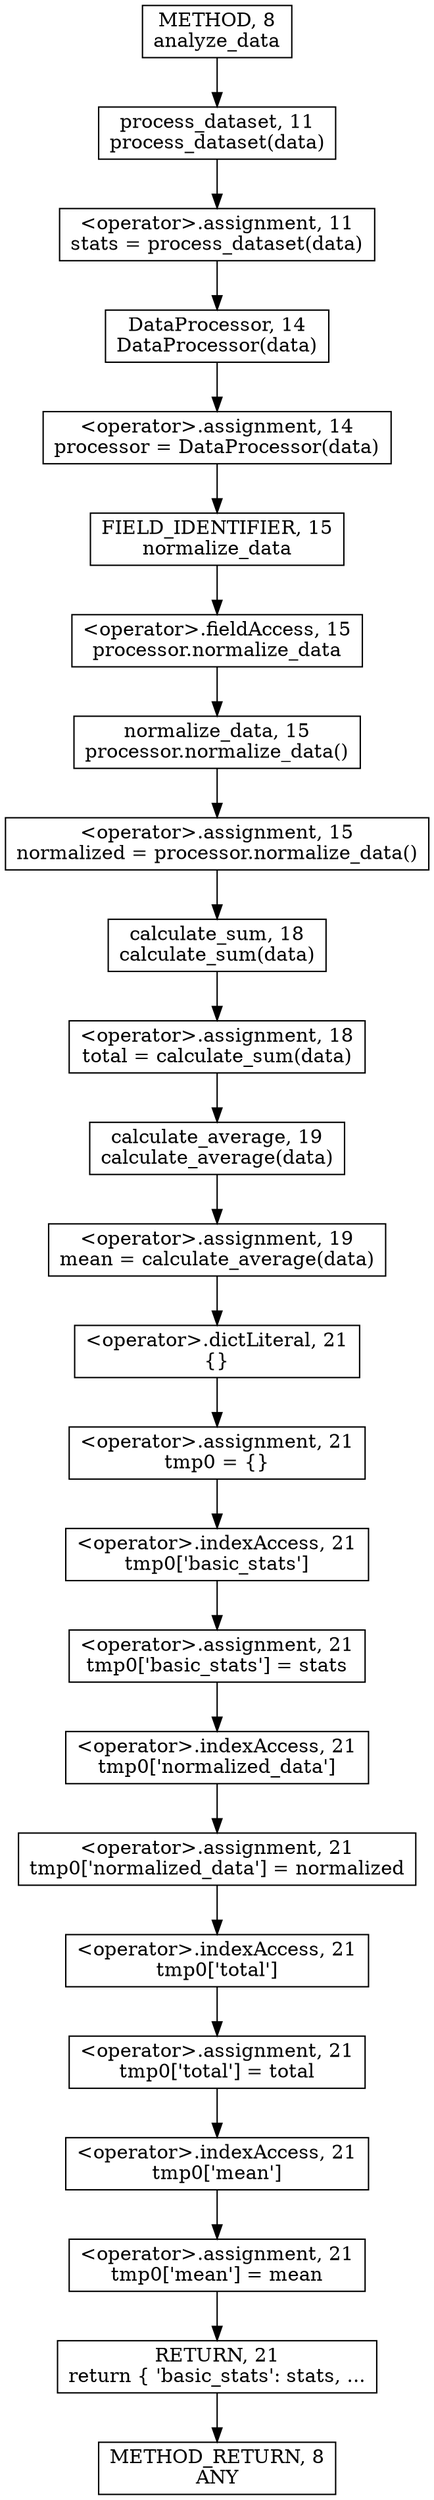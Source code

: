 digraph "analyze_data" {  
node [shape="rect"];  
"30064771083" [label = <&lt;operator&gt;.assignment, 11<BR/>stats = process_dataset(data)> ]
"30064771085" [label = <&lt;operator&gt;.assignment, 14<BR/>processor = DataProcessor(data)> ]
"30064771088" [label = <&lt;operator&gt;.assignment, 15<BR/>normalized = processor.normalize_data()> ]
"30064771090" [label = <&lt;operator&gt;.assignment, 18<BR/>total = calculate_sum(data)> ]
"30064771092" [label = <&lt;operator&gt;.assignment, 19<BR/>mean = calculate_average(data)> ]
"146028888064" [label = <RETURN, 21<BR/>return { 'basic_stats': stats, ...> ]
"30064771082" [label = <process_dataset, 11<BR/>process_dataset(data)> ]
"30064771084" [label = <DataProcessor, 14<BR/>DataProcessor(data)> ]
"30064771087" [label = <normalize_data, 15<BR/>processor.normalize_data()> ]
"30064771089" [label = <calculate_sum, 18<BR/>calculate_sum(data)> ]
"30064771091" [label = <calculate_average, 19<BR/>calculate_average(data)> ]
"30064771086" [label = <&lt;operator&gt;.fieldAccess, 15<BR/>processor.normalize_data> ]
"30064771094" [label = <&lt;operator&gt;.assignment, 21<BR/>tmp0 = {}> ]
"30064771096" [label = <&lt;operator&gt;.assignment, 21<BR/>tmp0['basic_stats'] = stats> ]
"30064771098" [label = <&lt;operator&gt;.assignment, 21<BR/>tmp0['normalized_data'] = normalized> ]
"30064771100" [label = <&lt;operator&gt;.assignment, 21<BR/>tmp0['total'] = total> ]
"30064771102" [label = <&lt;operator&gt;.assignment, 21<BR/>tmp0['mean'] = mean> ]
"55834574848" [label = <FIELD_IDENTIFIER, 15<BR/>normalize_data> ]
"30064771093" [label = <&lt;operator&gt;.dictLiteral, 21<BR/>{}> ]
"30064771095" [label = <&lt;operator&gt;.indexAccess, 21<BR/>tmp0['basic_stats']> ]
"30064771097" [label = <&lt;operator&gt;.indexAccess, 21<BR/>tmp0['normalized_data']> ]
"30064771099" [label = <&lt;operator&gt;.indexAccess, 21<BR/>tmp0['total']> ]
"30064771101" [label = <&lt;operator&gt;.indexAccess, 21<BR/>tmp0['mean']> ]
"111669149698" [label = <METHOD, 8<BR/>analyze_data> ]
"128849018882" [label = <METHOD_RETURN, 8<BR/>ANY> ]
  "30064771083" -> "30064771084" 
  "30064771085" -> "55834574848" 
  "30064771088" -> "30064771089" 
  "30064771090" -> "30064771091" 
  "30064771092" -> "30064771093" 
  "146028888064" -> "128849018882" 
  "30064771082" -> "30064771083" 
  "30064771084" -> "30064771085" 
  "30064771087" -> "30064771088" 
  "30064771089" -> "30064771090" 
  "30064771091" -> "30064771092" 
  "30064771086" -> "30064771087" 
  "30064771094" -> "30064771095" 
  "30064771096" -> "30064771097" 
  "30064771098" -> "30064771099" 
  "30064771100" -> "30064771101" 
  "30064771102" -> "146028888064" 
  "55834574848" -> "30064771086" 
  "30064771093" -> "30064771094" 
  "30064771095" -> "30064771096" 
  "30064771097" -> "30064771098" 
  "30064771099" -> "30064771100" 
  "30064771101" -> "30064771102" 
  "111669149698" -> "30064771082" 
}
